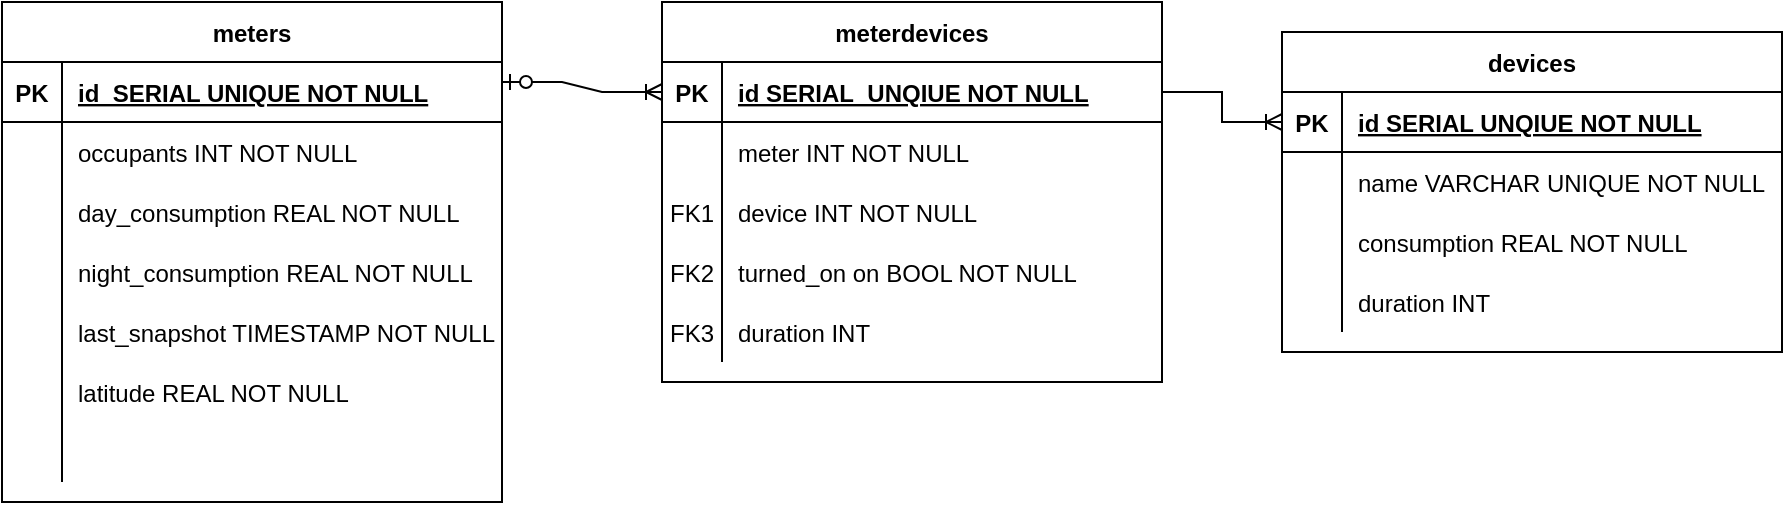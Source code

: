 <mxfile version="17.2.1" type="device"><diagram id="C5RBs43oDa-KdzZeNtuy" name="Page-1"><mxGraphModel dx="1422" dy="876" grid="1" gridSize="10" guides="1" tooltips="1" connect="1" arrows="1" fold="1" page="1" pageScale="1" pageWidth="827" pageHeight="1169" math="0" shadow="0"><root><mxCell id="WIyWlLk6GJQsqaUBKTNV-0"/><mxCell id="WIyWlLk6GJQsqaUBKTNV-1" parent="WIyWlLk6GJQsqaUBKTNV-0"/><mxCell id="Ol0mqQ1fKUnskL541NvD-24" value="meterdevices" style="shape=table;startSize=30;container=1;collapsible=1;childLayout=tableLayout;fixedRows=1;rowLines=0;fontStyle=1;align=center;resizeLast=1;" parent="WIyWlLk6GJQsqaUBKTNV-1" vertex="1"><mxGeometry x="390" y="200" width="250" height="190" as="geometry"/></mxCell><mxCell id="Ol0mqQ1fKUnskL541NvD-25" value="" style="shape=partialRectangle;collapsible=0;dropTarget=0;pointerEvents=0;fillColor=none;points=[[0,0.5],[1,0.5]];portConstraint=eastwest;top=0;left=0;right=0;bottom=1;" parent="Ol0mqQ1fKUnskL541NvD-24" vertex="1"><mxGeometry y="30" width="250" height="30" as="geometry"/></mxCell><mxCell id="Ol0mqQ1fKUnskL541NvD-26" value="PK" style="shape=partialRectangle;overflow=hidden;connectable=0;fillColor=none;top=0;left=0;bottom=0;right=0;fontStyle=1;" parent="Ol0mqQ1fKUnskL541NvD-25" vertex="1"><mxGeometry width="30" height="30" as="geometry"><mxRectangle width="30" height="30" as="alternateBounds"/></mxGeometry></mxCell><mxCell id="Ol0mqQ1fKUnskL541NvD-27" value="id SERIAL  UNQIUE NOT NULL " style="shape=partialRectangle;overflow=hidden;connectable=0;fillColor=none;top=0;left=0;bottom=0;right=0;align=left;spacingLeft=6;fontStyle=5;" parent="Ol0mqQ1fKUnskL541NvD-25" vertex="1"><mxGeometry x="30" width="220" height="30" as="geometry"><mxRectangle width="220" height="30" as="alternateBounds"/></mxGeometry></mxCell><mxCell id="i3hv25-xSeQtUNzR8G8K-0" style="shape=partialRectangle;collapsible=0;dropTarget=0;pointerEvents=0;fillColor=none;points=[[0,0.5],[1,0.5]];portConstraint=eastwest;top=0;left=0;right=0;bottom=0;" parent="Ol0mqQ1fKUnskL541NvD-24" vertex="1"><mxGeometry y="60" width="250" height="30" as="geometry"/></mxCell><mxCell id="i3hv25-xSeQtUNzR8G8K-1" style="shape=partialRectangle;overflow=hidden;connectable=0;fillColor=none;top=0;left=0;bottom=0;right=0;" parent="i3hv25-xSeQtUNzR8G8K-0" vertex="1"><mxGeometry width="30" height="30" as="geometry"><mxRectangle width="30" height="30" as="alternateBounds"/></mxGeometry></mxCell><mxCell id="i3hv25-xSeQtUNzR8G8K-2" value="meter INT NOT NULL" style="shape=partialRectangle;overflow=hidden;connectable=0;fillColor=none;top=0;left=0;bottom=0;right=0;align=left;spacingLeft=6;" parent="i3hv25-xSeQtUNzR8G8K-0" vertex="1"><mxGeometry x="30" width="220" height="30" as="geometry"><mxRectangle width="220" height="30" as="alternateBounds"/></mxGeometry></mxCell><mxCell id="Ol0mqQ1fKUnskL541NvD-88" style="shape=partialRectangle;collapsible=0;dropTarget=0;pointerEvents=0;fillColor=none;points=[[0,0.5],[1,0.5]];portConstraint=eastwest;top=0;left=0;right=0;bottom=0;" parent="Ol0mqQ1fKUnskL541NvD-24" vertex="1"><mxGeometry y="90" width="250" height="30" as="geometry"/></mxCell><mxCell id="Ol0mqQ1fKUnskL541NvD-89" value="FK1" style="shape=partialRectangle;overflow=hidden;connectable=0;fillColor=none;top=0;left=0;bottom=0;right=0;" parent="Ol0mqQ1fKUnskL541NvD-88" vertex="1"><mxGeometry width="30" height="30" as="geometry"><mxRectangle width="30" height="30" as="alternateBounds"/></mxGeometry></mxCell><mxCell id="Ol0mqQ1fKUnskL541NvD-90" value="device INT NOT NULL" style="shape=partialRectangle;overflow=hidden;connectable=0;fillColor=none;top=0;left=0;bottom=0;right=0;align=left;spacingLeft=6;" parent="Ol0mqQ1fKUnskL541NvD-88" vertex="1"><mxGeometry x="30" width="220" height="30" as="geometry"><mxRectangle width="220" height="30" as="alternateBounds"/></mxGeometry></mxCell><mxCell id="Ol0mqQ1fKUnskL541NvD-28" value="" style="shape=partialRectangle;collapsible=0;dropTarget=0;pointerEvents=0;fillColor=none;points=[[0,0.5],[1,0.5]];portConstraint=eastwest;top=0;left=0;right=0;bottom=0;" parent="Ol0mqQ1fKUnskL541NvD-24" vertex="1"><mxGeometry y="120" width="250" height="30" as="geometry"/></mxCell><mxCell id="Ol0mqQ1fKUnskL541NvD-29" value="FK2" style="shape=partialRectangle;overflow=hidden;connectable=0;fillColor=none;top=0;left=0;bottom=0;right=0;" parent="Ol0mqQ1fKUnskL541NvD-28" vertex="1"><mxGeometry width="30" height="30" as="geometry"><mxRectangle width="30" height="30" as="alternateBounds"/></mxGeometry></mxCell><mxCell id="Ol0mqQ1fKUnskL541NvD-30" value="turned_on on BOOL NOT NULL" style="shape=partialRectangle;overflow=hidden;connectable=0;fillColor=none;top=0;left=0;bottom=0;right=0;align=left;spacingLeft=6;" parent="Ol0mqQ1fKUnskL541NvD-28" vertex="1"><mxGeometry x="30" width="220" height="30" as="geometry"><mxRectangle width="220" height="30" as="alternateBounds"/></mxGeometry></mxCell><mxCell id="Ol0mqQ1fKUnskL541NvD-31" value="" style="shape=partialRectangle;collapsible=0;dropTarget=0;pointerEvents=0;fillColor=none;points=[[0,0.5],[1,0.5]];portConstraint=eastwest;top=0;left=0;right=0;bottom=0;" parent="Ol0mqQ1fKUnskL541NvD-24" vertex="1"><mxGeometry y="150" width="250" height="30" as="geometry"/></mxCell><mxCell id="Ol0mqQ1fKUnskL541NvD-32" value="FK3" style="shape=partialRectangle;overflow=hidden;connectable=0;fillColor=none;top=0;left=0;bottom=0;right=0;" parent="Ol0mqQ1fKUnskL541NvD-31" vertex="1"><mxGeometry width="30" height="30" as="geometry"><mxRectangle width="30" height="30" as="alternateBounds"/></mxGeometry></mxCell><mxCell id="Ol0mqQ1fKUnskL541NvD-33" value="duration INT" style="shape=partialRectangle;overflow=hidden;connectable=0;fillColor=none;top=0;left=0;bottom=0;right=0;align=left;spacingLeft=6;" parent="Ol0mqQ1fKUnskL541NvD-31" vertex="1"><mxGeometry x="30" width="220" height="30" as="geometry"><mxRectangle width="220" height="30" as="alternateBounds"/></mxGeometry></mxCell><mxCell id="Ol0mqQ1fKUnskL541NvD-34" value="devices" style="shape=table;startSize=30;container=1;collapsible=1;childLayout=tableLayout;fixedRows=1;rowLines=0;fontStyle=1;align=center;resizeLast=1;" parent="WIyWlLk6GJQsqaUBKTNV-1" vertex="1"><mxGeometry x="700" y="215" width="250" height="160" as="geometry"/></mxCell><mxCell id="Ol0mqQ1fKUnskL541NvD-35" value="" style="shape=partialRectangle;collapsible=0;dropTarget=0;pointerEvents=0;fillColor=none;points=[[0,0.5],[1,0.5]];portConstraint=eastwest;top=0;left=0;right=0;bottom=1;" parent="Ol0mqQ1fKUnskL541NvD-34" vertex="1"><mxGeometry y="30" width="250" height="30" as="geometry"/></mxCell><mxCell id="Ol0mqQ1fKUnskL541NvD-36" value="PK" style="shape=partialRectangle;overflow=hidden;connectable=0;fillColor=none;top=0;left=0;bottom=0;right=0;fontStyle=1;" parent="Ol0mqQ1fKUnskL541NvD-35" vertex="1"><mxGeometry width="30" height="30" as="geometry"><mxRectangle width="30" height="30" as="alternateBounds"/></mxGeometry></mxCell><mxCell id="Ol0mqQ1fKUnskL541NvD-37" value="id SERIAL UNQIUE NOT NULL " style="shape=partialRectangle;overflow=hidden;connectable=0;fillColor=none;top=0;left=0;bottom=0;right=0;align=left;spacingLeft=6;fontStyle=5;" parent="Ol0mqQ1fKUnskL541NvD-35" vertex="1"><mxGeometry x="30" width="220" height="30" as="geometry"><mxRectangle width="220" height="30" as="alternateBounds"/></mxGeometry></mxCell><mxCell id="Ol0mqQ1fKUnskL541NvD-38" value="" style="shape=partialRectangle;collapsible=0;dropTarget=0;pointerEvents=0;fillColor=none;points=[[0,0.5],[1,0.5]];portConstraint=eastwest;top=0;left=0;right=0;bottom=0;" parent="Ol0mqQ1fKUnskL541NvD-34" vertex="1"><mxGeometry y="60" width="250" height="30" as="geometry"/></mxCell><mxCell id="Ol0mqQ1fKUnskL541NvD-39" value="" style="shape=partialRectangle;overflow=hidden;connectable=0;fillColor=none;top=0;left=0;bottom=0;right=0;" parent="Ol0mqQ1fKUnskL541NvD-38" vertex="1"><mxGeometry width="30" height="30" as="geometry"><mxRectangle width="30" height="30" as="alternateBounds"/></mxGeometry></mxCell><mxCell id="Ol0mqQ1fKUnskL541NvD-40" value="name VARCHAR UNIQUE NOT NULL" style="shape=partialRectangle;overflow=hidden;connectable=0;fillColor=none;top=0;left=0;bottom=0;right=0;align=left;spacingLeft=6;" parent="Ol0mqQ1fKUnskL541NvD-38" vertex="1"><mxGeometry x="30" width="220" height="30" as="geometry"><mxRectangle width="220" height="30" as="alternateBounds"/></mxGeometry></mxCell><mxCell id="Ol0mqQ1fKUnskL541NvD-41" value="" style="shape=partialRectangle;collapsible=0;dropTarget=0;pointerEvents=0;fillColor=none;points=[[0,0.5],[1,0.5]];portConstraint=eastwest;top=0;left=0;right=0;bottom=0;" parent="Ol0mqQ1fKUnskL541NvD-34" vertex="1"><mxGeometry y="90" width="250" height="30" as="geometry"/></mxCell><mxCell id="Ol0mqQ1fKUnskL541NvD-42" value="" style="shape=partialRectangle;overflow=hidden;connectable=0;fillColor=none;top=0;left=0;bottom=0;right=0;" parent="Ol0mqQ1fKUnskL541NvD-41" vertex="1"><mxGeometry width="30" height="30" as="geometry"><mxRectangle width="30" height="30" as="alternateBounds"/></mxGeometry></mxCell><mxCell id="Ol0mqQ1fKUnskL541NvD-43" value="consumption REAL NOT NULL" style="shape=partialRectangle;overflow=hidden;connectable=0;fillColor=none;top=0;left=0;bottom=0;right=0;align=left;spacingLeft=6;" parent="Ol0mqQ1fKUnskL541NvD-41" vertex="1"><mxGeometry x="30" width="220" height="30" as="geometry"><mxRectangle width="220" height="30" as="alternateBounds"/></mxGeometry></mxCell><mxCell id="Ol0mqQ1fKUnskL541NvD-91" style="shape=partialRectangle;collapsible=0;dropTarget=0;pointerEvents=0;fillColor=none;points=[[0,0.5],[1,0.5]];portConstraint=eastwest;top=0;left=0;right=0;bottom=0;" parent="Ol0mqQ1fKUnskL541NvD-34" vertex="1"><mxGeometry y="120" width="250" height="30" as="geometry"/></mxCell><mxCell id="Ol0mqQ1fKUnskL541NvD-92" style="shape=partialRectangle;overflow=hidden;connectable=0;fillColor=none;top=0;left=0;bottom=0;right=0;" parent="Ol0mqQ1fKUnskL541NvD-91" vertex="1"><mxGeometry width="30" height="30" as="geometry"><mxRectangle width="30" height="30" as="alternateBounds"/></mxGeometry></mxCell><mxCell id="Ol0mqQ1fKUnskL541NvD-93" value="duration INT" style="shape=partialRectangle;overflow=hidden;connectable=0;fillColor=none;top=0;left=0;bottom=0;right=0;align=left;spacingLeft=6;" parent="Ol0mqQ1fKUnskL541NvD-91" vertex="1"><mxGeometry x="30" width="220" height="30" as="geometry"><mxRectangle width="220" height="30" as="alternateBounds"/></mxGeometry></mxCell><mxCell id="Ol0mqQ1fKUnskL541NvD-44" value="meters" style="shape=table;startSize=30;container=1;collapsible=1;childLayout=tableLayout;fixedRows=1;rowLines=0;fontStyle=1;align=center;resizeLast=1;" parent="WIyWlLk6GJQsqaUBKTNV-1" vertex="1"><mxGeometry x="60" y="200" width="250" height="250" as="geometry"/></mxCell><mxCell id="Ol0mqQ1fKUnskL541NvD-45" value="" style="shape=partialRectangle;collapsible=0;dropTarget=0;pointerEvents=0;fillColor=none;points=[[0,0.5],[1,0.5]];portConstraint=eastwest;top=0;left=0;right=0;bottom=1;" parent="Ol0mqQ1fKUnskL541NvD-44" vertex="1"><mxGeometry y="30" width="250" height="30" as="geometry"/></mxCell><mxCell id="Ol0mqQ1fKUnskL541NvD-46" value="PK" style="shape=partialRectangle;overflow=hidden;connectable=0;fillColor=none;top=0;left=0;bottom=0;right=0;fontStyle=1;" parent="Ol0mqQ1fKUnskL541NvD-45" vertex="1"><mxGeometry width="30" height="30" as="geometry"><mxRectangle width="30" height="30" as="alternateBounds"/></mxGeometry></mxCell><mxCell id="Ol0mqQ1fKUnskL541NvD-47" value="id  SERIAL UNIQUE NOT NULL " style="shape=partialRectangle;overflow=hidden;connectable=0;fillColor=none;top=0;left=0;bottom=0;right=0;align=left;spacingLeft=6;fontStyle=5;" parent="Ol0mqQ1fKUnskL541NvD-45" vertex="1"><mxGeometry x="30" width="220" height="30" as="geometry"><mxRectangle width="220" height="30" as="alternateBounds"/></mxGeometry></mxCell><mxCell id="Ol0mqQ1fKUnskL541NvD-48" value="" style="shape=partialRectangle;collapsible=0;dropTarget=0;pointerEvents=0;fillColor=none;points=[[0,0.5],[1,0.5]];portConstraint=eastwest;top=0;left=0;right=0;bottom=0;" parent="Ol0mqQ1fKUnskL541NvD-44" vertex="1"><mxGeometry y="60" width="250" height="30" as="geometry"/></mxCell><mxCell id="Ol0mqQ1fKUnskL541NvD-49" value="" style="shape=partialRectangle;overflow=hidden;connectable=0;fillColor=none;top=0;left=0;bottom=0;right=0;" parent="Ol0mqQ1fKUnskL541NvD-48" vertex="1"><mxGeometry width="30" height="30" as="geometry"><mxRectangle width="30" height="30" as="alternateBounds"/></mxGeometry></mxCell><mxCell id="Ol0mqQ1fKUnskL541NvD-50" value="occupants INT NOT NULL" style="shape=partialRectangle;overflow=hidden;connectable=0;fillColor=none;top=0;left=0;bottom=0;right=0;align=left;spacingLeft=6;" parent="Ol0mqQ1fKUnskL541NvD-48" vertex="1"><mxGeometry x="30" width="220" height="30" as="geometry"><mxRectangle width="220" height="30" as="alternateBounds"/></mxGeometry></mxCell><mxCell id="Ol0mqQ1fKUnskL541NvD-51" style="shape=partialRectangle;collapsible=0;dropTarget=0;pointerEvents=0;fillColor=none;points=[[0,0.5],[1,0.5]];portConstraint=eastwest;top=0;left=0;right=0;bottom=0;" parent="Ol0mqQ1fKUnskL541NvD-44" vertex="1"><mxGeometry y="90" width="250" height="30" as="geometry"/></mxCell><mxCell id="Ol0mqQ1fKUnskL541NvD-52" style="shape=partialRectangle;overflow=hidden;connectable=0;fillColor=none;top=0;left=0;bottom=0;right=0;" parent="Ol0mqQ1fKUnskL541NvD-51" vertex="1"><mxGeometry width="30" height="30" as="geometry"><mxRectangle width="30" height="30" as="alternateBounds"/></mxGeometry></mxCell><mxCell id="Ol0mqQ1fKUnskL541NvD-53" value="day_consumption REAL NOT NULL" style="shape=partialRectangle;overflow=hidden;connectable=0;fillColor=none;top=0;left=0;bottom=0;right=0;align=left;spacingLeft=6;" parent="Ol0mqQ1fKUnskL541NvD-51" vertex="1"><mxGeometry x="30" width="220" height="30" as="geometry"><mxRectangle width="220" height="30" as="alternateBounds"/></mxGeometry></mxCell><mxCell id="GrcMdOoX_8ilmVdOpgiO-0" style="shape=partialRectangle;collapsible=0;dropTarget=0;pointerEvents=0;fillColor=none;points=[[0,0.5],[1,0.5]];portConstraint=eastwest;top=0;left=0;right=0;bottom=0;" parent="Ol0mqQ1fKUnskL541NvD-44" vertex="1"><mxGeometry y="120" width="250" height="30" as="geometry"/></mxCell><mxCell id="GrcMdOoX_8ilmVdOpgiO-1" style="shape=partialRectangle;overflow=hidden;connectable=0;fillColor=none;top=0;left=0;bottom=0;right=0;" parent="GrcMdOoX_8ilmVdOpgiO-0" vertex="1"><mxGeometry width="30" height="30" as="geometry"><mxRectangle width="30" height="30" as="alternateBounds"/></mxGeometry></mxCell><mxCell id="GrcMdOoX_8ilmVdOpgiO-2" value="night_consumption REAL NOT NULL" style="shape=partialRectangle;overflow=hidden;connectable=0;fillColor=none;top=0;left=0;bottom=0;right=0;align=left;spacingLeft=6;" parent="GrcMdOoX_8ilmVdOpgiO-0" vertex="1"><mxGeometry x="30" width="220" height="30" as="geometry"><mxRectangle width="220" height="30" as="alternateBounds"/></mxGeometry></mxCell><mxCell id="qCGR50a3SQcDEx8e9dF5-0" style="shape=partialRectangle;collapsible=0;dropTarget=0;pointerEvents=0;fillColor=none;points=[[0,0.5],[1,0.5]];portConstraint=eastwest;top=0;left=0;right=0;bottom=0;" parent="Ol0mqQ1fKUnskL541NvD-44" vertex="1"><mxGeometry y="150" width="250" height="30" as="geometry"/></mxCell><mxCell id="qCGR50a3SQcDEx8e9dF5-1" style="shape=partialRectangle;overflow=hidden;connectable=0;fillColor=none;top=0;left=0;bottom=0;right=0;" parent="qCGR50a3SQcDEx8e9dF5-0" vertex="1"><mxGeometry width="30" height="30" as="geometry"><mxRectangle width="30" height="30" as="alternateBounds"/></mxGeometry></mxCell><mxCell id="qCGR50a3SQcDEx8e9dF5-2" value="last_snapshot TIMESTAMP NOT NULL" style="shape=partialRectangle;overflow=hidden;connectable=0;fillColor=none;top=0;left=0;bottom=0;right=0;align=left;spacingLeft=6;" parent="qCGR50a3SQcDEx8e9dF5-0" vertex="1"><mxGeometry x="30" width="220" height="30" as="geometry"><mxRectangle width="220" height="30" as="alternateBounds"/></mxGeometry></mxCell><mxCell id="qmFHoroaifReDhWTaNfU-3" style="shape=partialRectangle;collapsible=0;dropTarget=0;pointerEvents=0;fillColor=none;points=[[0,0.5],[1,0.5]];portConstraint=eastwest;top=0;left=0;right=0;bottom=0;" vertex="1" parent="Ol0mqQ1fKUnskL541NvD-44"><mxGeometry y="180" width="250" height="30" as="geometry"/></mxCell><mxCell id="qmFHoroaifReDhWTaNfU-4" style="shape=partialRectangle;overflow=hidden;connectable=0;fillColor=none;top=0;left=0;bottom=0;right=0;" vertex="1" parent="qmFHoroaifReDhWTaNfU-3"><mxGeometry width="30" height="30" as="geometry"><mxRectangle width="30" height="30" as="alternateBounds"/></mxGeometry></mxCell><mxCell id="qmFHoroaifReDhWTaNfU-5" value="latitude REAL NOT NULL" style="shape=partialRectangle;overflow=hidden;connectable=0;fillColor=none;top=0;left=0;bottom=0;right=0;align=left;spacingLeft=6;" vertex="1" parent="qmFHoroaifReDhWTaNfU-3"><mxGeometry x="30" width="220" height="30" as="geometry"><mxRectangle width="220" height="30" as="alternateBounds"/></mxGeometry></mxCell><mxCell id="qmFHoroaifReDhWTaNfU-0" style="shape=partialRectangle;collapsible=0;dropTarget=0;pointerEvents=0;fillColor=none;points=[[0,0.5],[1,0.5]];portConstraint=eastwest;top=0;left=0;right=0;bottom=0;" vertex="1" parent="Ol0mqQ1fKUnskL541NvD-44"><mxGeometry y="210" width="250" height="30" as="geometry"/></mxCell><mxCell id="qmFHoroaifReDhWTaNfU-1" style="shape=partialRectangle;overflow=hidden;connectable=0;fillColor=none;top=0;left=0;bottom=0;right=0;" vertex="1" parent="qmFHoroaifReDhWTaNfU-0"><mxGeometry width="30" height="30" as="geometry"><mxRectangle width="30" height="30" as="alternateBounds"/></mxGeometry></mxCell><mxCell id="qmFHoroaifReDhWTaNfU-2" style="shape=partialRectangle;overflow=hidden;connectable=0;fillColor=none;top=0;left=0;bottom=0;right=0;align=left;spacingLeft=6;" vertex="1" parent="qmFHoroaifReDhWTaNfU-0"><mxGeometry x="30" width="220" height="30" as="geometry"><mxRectangle width="220" height="30" as="alternateBounds"/></mxGeometry></mxCell><mxCell id="GrcMdOoX_8ilmVdOpgiO-5" value="" style="edgeStyle=entityRelationEdgeStyle;fontSize=12;html=1;endArrow=ERoneToMany;startArrow=ERzeroToOne;rounded=0;entryX=0;entryY=0.5;entryDx=0;entryDy=0;" parent="WIyWlLk6GJQsqaUBKTNV-1" target="Ol0mqQ1fKUnskL541NvD-25" edge="1"><mxGeometry width="100" height="100" relative="1" as="geometry"><mxPoint x="310" y="240" as="sourcePoint"/><mxPoint x="380" y="140" as="targetPoint"/></mxGeometry></mxCell><mxCell id="GrcMdOoX_8ilmVdOpgiO-6" value="" style="edgeStyle=entityRelationEdgeStyle;fontSize=12;html=1;endArrow=ERoneToMany;rounded=0;entryX=0;entryY=0.5;entryDx=0;entryDy=0;exitX=1;exitY=0.5;exitDx=0;exitDy=0;" parent="WIyWlLk6GJQsqaUBKTNV-1" source="Ol0mqQ1fKUnskL541NvD-25" target="Ol0mqQ1fKUnskL541NvD-35" edge="1"><mxGeometry width="100" height="100" relative="1" as="geometry"><mxPoint x="290" y="580" as="sourcePoint"/><mxPoint x="390" y="480" as="targetPoint"/></mxGeometry></mxCell></root></mxGraphModel></diagram></mxfile>